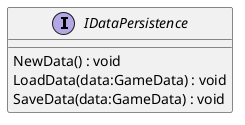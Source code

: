 @startuml
interface IDataPersistence {
    NewData() : void
    LoadData(data:GameData) : void
    SaveData(data:GameData) : void
}
@enduml
